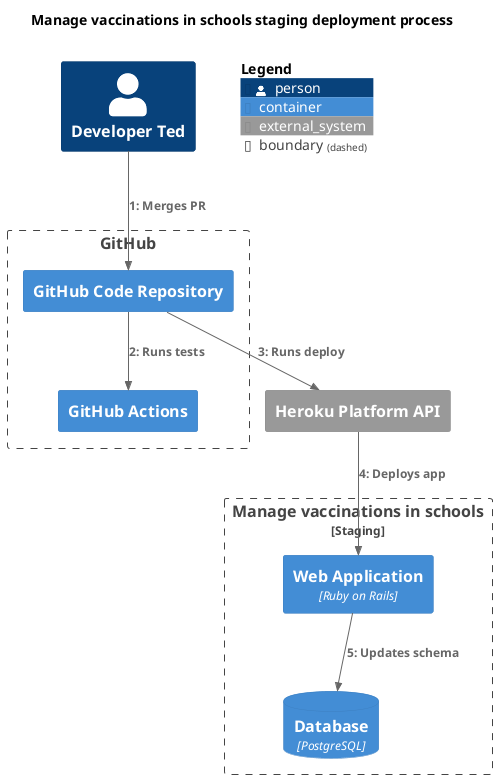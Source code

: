 @startuml

!include <C4/C4_Dynamic.puml>

title "Manage vaccinations in schools staging deployment process"

System_Ext(herokuAPI, "Heroku Platform API")
Boundary(manage, "Manage vaccinations in schools", "Staging") {
  Container(serverStaging, "Web Application", "Ruby on Rails")
  ContainerDb(dbStaging, "Database", "PostgreSQL")
}

Person(devT, "Developer Ted")

Boundary(github, "GitHub") {
    Container(repo, "GitHub Code Repository")
    Container(actions, "GitHub Actions")
}

Rel(devT, repo, "Merges PR")
Rel(repo, actions, "Runs tests")
Rel(repo, herokuAPI, "Runs deploy")
Rel(herokuAPI, serverStaging, "Deploys app")
Rel(serverStaging, dbStaging, "Updates schema")

SHOW_FLOATING_LEGEND()

@enduml
